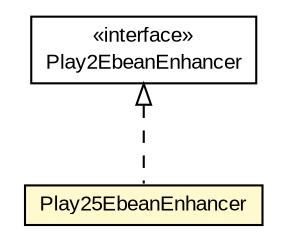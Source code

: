 #!/usr/local/bin/dot
#
# Class diagram 
# Generated by UMLGraph version R5_6-24-gf6e263 (http://www.umlgraph.org/)
#

digraph G {
	edge [fontname="arial",fontsize=10,labelfontname="arial",labelfontsize=10];
	node [fontname="arial",fontsize=10,shape=plaintext];
	nodesep=0.25;
	ranksep=0.5;
	// com.google.code.play2.provider.play25.Play25EbeanEnhancer
	c227 [label=<<table title="com.google.code.play2.provider.play25.Play25EbeanEnhancer" border="0" cellborder="1" cellspacing="0" cellpadding="2" port="p" bgcolor="lemonChiffon" href="./Play25EbeanEnhancer.html">
		<tr><td><table border="0" cellspacing="0" cellpadding="1">
<tr><td align="center" balign="center"> Play25EbeanEnhancer </td></tr>
		</table></td></tr>
		</table>>, URL="./Play25EbeanEnhancer.html", fontname="arial", fontcolor="black", fontsize=10.0];
	//com.google.code.play2.provider.play25.Play25EbeanEnhancer implements com.google.code.play2.provider.api.Play2EbeanEnhancer
	c239:p -> c227:p [dir=back,arrowtail=empty,style=dashed];
	// com.google.code.play2.provider.api.Play2EbeanEnhancer
	c239 [label=<<table title="com.google.code.play2.provider.api.Play2EbeanEnhancer" border="0" cellborder="1" cellspacing="0" cellpadding="2" port="p" href="http://java.sun.com/j2se/1.4.2/docs/api/com/google/code/play2/provider/api/Play2EbeanEnhancer.html">
		<tr><td><table border="0" cellspacing="0" cellpadding="1">
<tr><td align="center" balign="center"> &#171;interface&#187; </td></tr>
<tr><td align="center" balign="center"> Play2EbeanEnhancer </td></tr>
		</table></td></tr>
		</table>>, URL="http://java.sun.com/j2se/1.4.2/docs/api/com/google/code/play2/provider/api/Play2EbeanEnhancer.html", fontname="arial", fontcolor="black", fontsize=10.0];
}

